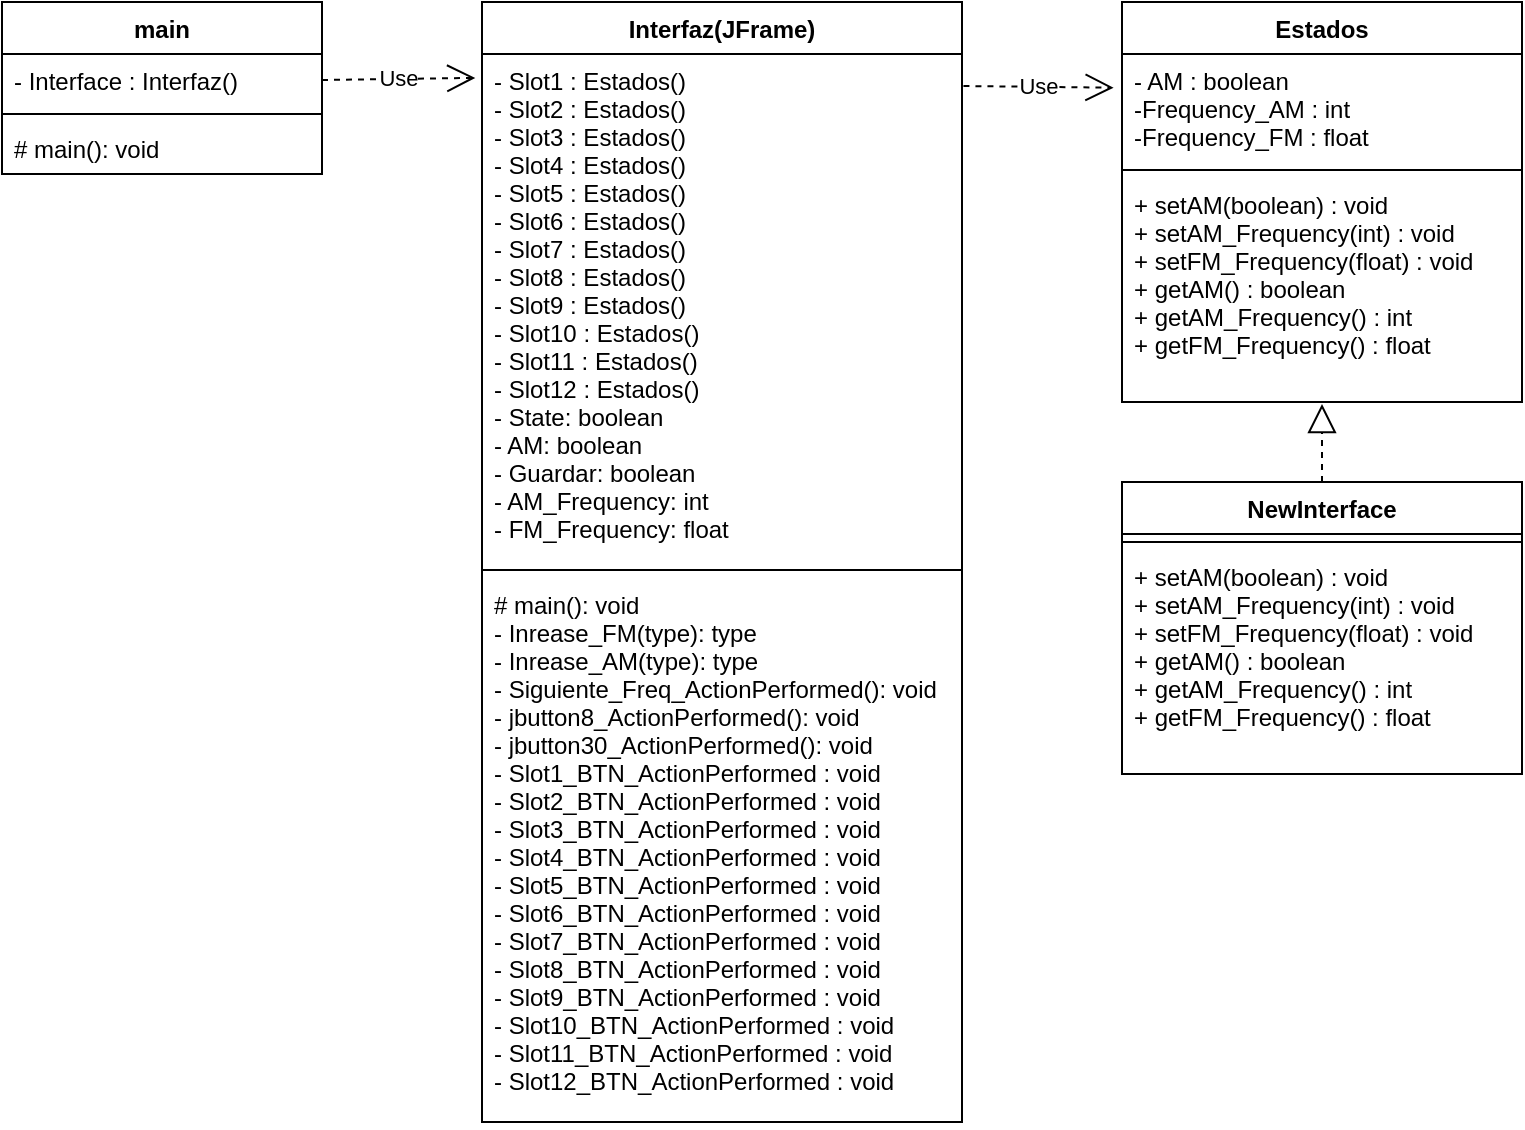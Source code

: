 <mxfile version="20.2.8" type="github">
  <diagram id="ikKNrKVLlQnyhsKg5u4B" name="Page-1">
    <mxGraphModel dx="1662" dy="754" grid="1" gridSize="10" guides="1" tooltips="1" connect="1" arrows="1" fold="1" page="1" pageScale="1" pageWidth="850" pageHeight="1100" math="0" shadow="0">
      <root>
        <mxCell id="0" />
        <mxCell id="1" parent="0" />
        <mxCell id="gAuULa22z3ftybzGrLSH-1" value="main" style="swimlane;fontStyle=1;align=center;verticalAlign=top;childLayout=stackLayout;horizontal=1;startSize=26;horizontalStack=0;resizeParent=1;resizeParentMax=0;resizeLast=0;collapsible=1;marginBottom=0;" vertex="1" parent="1">
          <mxGeometry x="40" y="200" width="160" height="86" as="geometry" />
        </mxCell>
        <mxCell id="gAuULa22z3ftybzGrLSH-2" value="- Interface : Interfaz()" style="text;strokeColor=none;fillColor=none;align=left;verticalAlign=top;spacingLeft=4;spacingRight=4;overflow=hidden;rotatable=0;points=[[0,0.5],[1,0.5]];portConstraint=eastwest;" vertex="1" parent="gAuULa22z3ftybzGrLSH-1">
          <mxGeometry y="26" width="160" height="26" as="geometry" />
        </mxCell>
        <mxCell id="gAuULa22z3ftybzGrLSH-3" value="" style="line;strokeWidth=1;fillColor=none;align=left;verticalAlign=middle;spacingTop=-1;spacingLeft=3;spacingRight=3;rotatable=0;labelPosition=right;points=[];portConstraint=eastwest;strokeColor=inherit;" vertex="1" parent="gAuULa22z3ftybzGrLSH-1">
          <mxGeometry y="52" width="160" height="8" as="geometry" />
        </mxCell>
        <mxCell id="gAuULa22z3ftybzGrLSH-4" value="# main(): void" style="text;strokeColor=none;fillColor=none;align=left;verticalAlign=top;spacingLeft=4;spacingRight=4;overflow=hidden;rotatable=0;points=[[0,0.5],[1,0.5]];portConstraint=eastwest;" vertex="1" parent="gAuULa22z3ftybzGrLSH-1">
          <mxGeometry y="60" width="160" height="26" as="geometry" />
        </mxCell>
        <mxCell id="gAuULa22z3ftybzGrLSH-5" value="Interfaz(JFrame)" style="swimlane;fontStyle=1;align=center;verticalAlign=top;childLayout=stackLayout;horizontal=1;startSize=26;horizontalStack=0;resizeParent=1;resizeParentMax=0;resizeLast=0;collapsible=1;marginBottom=0;" vertex="1" parent="1">
          <mxGeometry x="280" y="200" width="240" height="560" as="geometry" />
        </mxCell>
        <mxCell id="gAuULa22z3ftybzGrLSH-6" value="- Slot1 : Estados()&#xa;- Slot2 : Estados()&#xa;- Slot3 : Estados()&#xa;- Slot4 : Estados()&#xa;- Slot5 : Estados()&#xa;- Slot6 : Estados()&#xa;- Slot7 : Estados()&#xa;- Slot8 : Estados()&#xa;- Slot9 : Estados()&#xa;- Slot10 : Estados()&#xa;- Slot11 : Estados()&#xa;- Slot12 : Estados()&#xa;- State: boolean&#xa;- AM: boolean&#xa;- Guardar: boolean&#xa;- AM_Frequency: int&#xa;- FM_Frequency: float" style="text;strokeColor=none;fillColor=none;align=left;verticalAlign=top;spacingLeft=4;spacingRight=4;overflow=hidden;rotatable=0;points=[[0,0.5],[1,0.5]];portConstraint=eastwest;" vertex="1" parent="gAuULa22z3ftybzGrLSH-5">
          <mxGeometry y="26" width="240" height="254" as="geometry" />
        </mxCell>
        <mxCell id="gAuULa22z3ftybzGrLSH-7" value="" style="line;strokeWidth=1;fillColor=none;align=left;verticalAlign=middle;spacingTop=-1;spacingLeft=3;spacingRight=3;rotatable=0;labelPosition=right;points=[];portConstraint=eastwest;strokeColor=inherit;" vertex="1" parent="gAuULa22z3ftybzGrLSH-5">
          <mxGeometry y="280" width="240" height="8" as="geometry" />
        </mxCell>
        <mxCell id="gAuULa22z3ftybzGrLSH-8" value="# main(): void&#xa;- Inrease_FM(type): type&#xa;- Inrease_AM(type): type&#xa;- Siguiente_Freq_ActionPerformed(): void&#xa;- jbutton8_ActionPerformed(): void&#xa;- jbutton30_ActionPerformed(): void&#xa;- Slot1_BTN_ActionPerformed : void&#xa;- Slot2_BTN_ActionPerformed : void&#xa;- Slot3_BTN_ActionPerformed : void&#xa;- Slot4_BTN_ActionPerformed : void&#xa;- Slot5_BTN_ActionPerformed : void&#xa;- Slot6_BTN_ActionPerformed : void&#xa;- Slot7_BTN_ActionPerformed : void&#xa;- Slot8_BTN_ActionPerformed : void&#xa;- Slot9_BTN_ActionPerformed : void&#xa;- Slot10_BTN_ActionPerformed : void&#xa;- Slot11_BTN_ActionPerformed : void&#xa;- Slot12_BTN_ActionPerformed : void" style="text;strokeColor=none;fillColor=none;align=left;verticalAlign=top;spacingLeft=4;spacingRight=4;overflow=hidden;rotatable=0;points=[[0,0.5],[1,0.5]];portConstraint=eastwest;" vertex="1" parent="gAuULa22z3ftybzGrLSH-5">
          <mxGeometry y="288" width="240" height="272" as="geometry" />
        </mxCell>
        <mxCell id="gAuULa22z3ftybzGrLSH-9" value="Estados" style="swimlane;fontStyle=1;align=center;verticalAlign=top;childLayout=stackLayout;horizontal=1;startSize=26;horizontalStack=0;resizeParent=1;resizeParentMax=0;resizeLast=0;collapsible=1;marginBottom=0;" vertex="1" parent="1">
          <mxGeometry x="600" y="200" width="200" height="200" as="geometry" />
        </mxCell>
        <mxCell id="gAuULa22z3ftybzGrLSH-10" value="- AM : boolean&#xa;-Frequency_AM : int&#xa;-Frequency_FM : float" style="text;strokeColor=none;fillColor=none;align=left;verticalAlign=top;spacingLeft=4;spacingRight=4;overflow=hidden;rotatable=0;points=[[0,0.5],[1,0.5]];portConstraint=eastwest;" vertex="1" parent="gAuULa22z3ftybzGrLSH-9">
          <mxGeometry y="26" width="200" height="54" as="geometry" />
        </mxCell>
        <mxCell id="gAuULa22z3ftybzGrLSH-11" value="" style="line;strokeWidth=1;fillColor=none;align=left;verticalAlign=middle;spacingTop=-1;spacingLeft=3;spacingRight=3;rotatable=0;labelPosition=right;points=[];portConstraint=eastwest;strokeColor=inherit;" vertex="1" parent="gAuULa22z3ftybzGrLSH-9">
          <mxGeometry y="80" width="200" height="8" as="geometry" />
        </mxCell>
        <mxCell id="gAuULa22z3ftybzGrLSH-12" value="+ setAM(boolean) : void&#xa;+ setAM_Frequency(int) : void&#xa;+ setFM_Frequency(float) : void&#xa;+ getAM() : boolean&#xa;+ getAM_Frequency() : int&#xa;+ getFM_Frequency() : float" style="text;strokeColor=none;fillColor=none;align=left;verticalAlign=top;spacingLeft=4;spacingRight=4;overflow=hidden;rotatable=0;points=[[0,0.5],[1,0.5]];portConstraint=eastwest;" vertex="1" parent="gAuULa22z3ftybzGrLSH-9">
          <mxGeometry y="88" width="200" height="112" as="geometry" />
        </mxCell>
        <mxCell id="gAuULa22z3ftybzGrLSH-13" value="Use" style="endArrow=open;endSize=12;dashed=1;html=1;rounded=0;exitX=1.003;exitY=0.063;exitDx=0;exitDy=0;exitPerimeter=0;entryX=-0.021;entryY=0.312;entryDx=0;entryDy=0;entryPerimeter=0;" edge="1" parent="1" source="gAuULa22z3ftybzGrLSH-6" target="gAuULa22z3ftybzGrLSH-10">
          <mxGeometry width="160" relative="1" as="geometry">
            <mxPoint x="440" y="240" as="sourcePoint" />
            <mxPoint x="570" y="200" as="targetPoint" />
          </mxGeometry>
        </mxCell>
        <mxCell id="gAuULa22z3ftybzGrLSH-14" value="Use" style="endArrow=open;endSize=12;dashed=1;html=1;rounded=0;exitX=1;exitY=0.5;exitDx=0;exitDy=0;entryX=-0.014;entryY=0.047;entryDx=0;entryDy=0;entryPerimeter=0;" edge="1" parent="1" source="gAuULa22z3ftybzGrLSH-2" target="gAuULa22z3ftybzGrLSH-6">
          <mxGeometry width="160" relative="1" as="geometry">
            <mxPoint x="280" y="230" as="sourcePoint" />
            <mxPoint x="270" y="200" as="targetPoint" />
          </mxGeometry>
        </mxCell>
        <mxCell id="gAuULa22z3ftybzGrLSH-15" value="NewInterface" style="swimlane;fontStyle=1;align=center;verticalAlign=top;childLayout=stackLayout;horizontal=1;startSize=26;horizontalStack=0;resizeParent=1;resizeParentMax=0;resizeLast=0;collapsible=1;marginBottom=0;" vertex="1" parent="1">
          <mxGeometry x="600" y="440" width="200" height="146" as="geometry" />
        </mxCell>
        <mxCell id="gAuULa22z3ftybzGrLSH-17" value="" style="line;strokeWidth=1;fillColor=none;align=left;verticalAlign=middle;spacingTop=-1;spacingLeft=3;spacingRight=3;rotatable=0;labelPosition=right;points=[];portConstraint=eastwest;strokeColor=inherit;" vertex="1" parent="gAuULa22z3ftybzGrLSH-15">
          <mxGeometry y="26" width="200" height="8" as="geometry" />
        </mxCell>
        <mxCell id="gAuULa22z3ftybzGrLSH-18" value="+ setAM(boolean) : void&#xa;+ setAM_Frequency(int) : void&#xa;+ setFM_Frequency(float) : void&#xa;+ getAM() : boolean&#xa;+ getAM_Frequency() : int&#xa;+ getFM_Frequency() : float" style="text;strokeColor=none;fillColor=none;align=left;verticalAlign=top;spacingLeft=4;spacingRight=4;overflow=hidden;rotatable=0;points=[[0,0.5],[1,0.5]];portConstraint=eastwest;" vertex="1" parent="gAuULa22z3ftybzGrLSH-15">
          <mxGeometry y="34" width="200" height="112" as="geometry" />
        </mxCell>
        <mxCell id="gAuULa22z3ftybzGrLSH-20" value="" style="endArrow=block;dashed=1;endFill=0;endSize=12;html=1;rounded=0;entryX=0.5;entryY=1.009;entryDx=0;entryDy=0;entryPerimeter=0;exitX=0.5;exitY=0;exitDx=0;exitDy=0;" edge="1" parent="1" source="gAuULa22z3ftybzGrLSH-15" target="gAuULa22z3ftybzGrLSH-12">
          <mxGeometry width="160" relative="1" as="geometry">
            <mxPoint x="660" y="700" as="sourcePoint" />
            <mxPoint x="820" y="700" as="targetPoint" />
          </mxGeometry>
        </mxCell>
      </root>
    </mxGraphModel>
  </diagram>
</mxfile>
